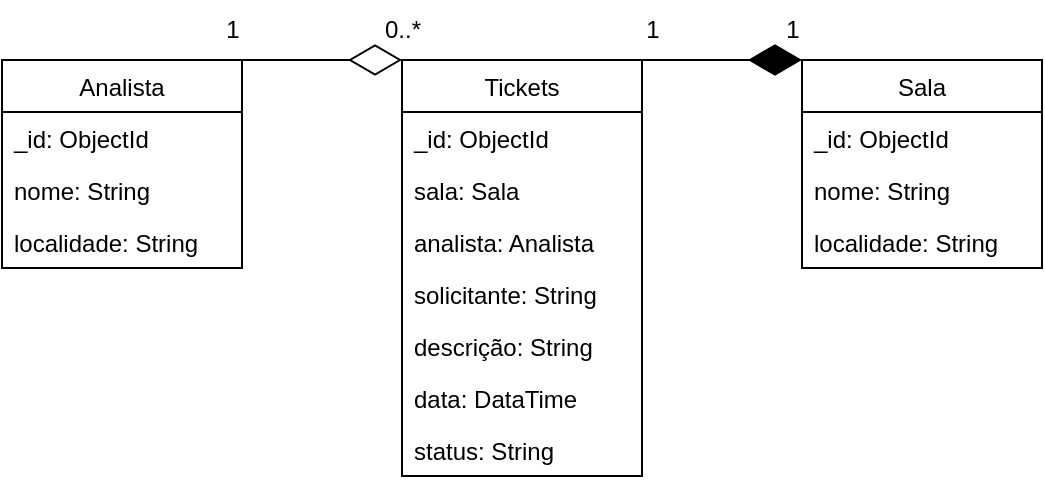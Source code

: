 <mxfile>
    <diagram id="z1HYnriZMkcdqQTkhyPY" name="Page-1">
        <mxGraphModel dx="1123" dy="437" grid="1" gridSize="10" guides="1" tooltips="1" connect="1" arrows="1" fold="1" page="1" pageScale="1" pageWidth="850" pageHeight="1100" math="0" shadow="0">
            <root>
                <mxCell id="0"/>
                <mxCell id="1" parent="0"/>
                <mxCell id="2" value="Analista" style="swimlane;fontStyle=0;childLayout=stackLayout;horizontal=1;startSize=26;fillColor=none;horizontalStack=0;resizeParent=1;resizeParentMax=0;resizeLast=0;collapsible=1;marginBottom=0;" vertex="1" parent="1">
                    <mxGeometry x="80" y="90" width="120" height="104" as="geometry"/>
                </mxCell>
                <mxCell id="4" value="_id: ObjectId" style="text;strokeColor=none;fillColor=none;align=left;verticalAlign=top;spacingLeft=4;spacingRight=4;overflow=hidden;rotatable=0;points=[[0,0.5],[1,0.5]];portConstraint=eastwest;" vertex="1" parent="2">
                    <mxGeometry y="26" width="120" height="26" as="geometry"/>
                </mxCell>
                <mxCell id="5" value="nome: String" style="text;strokeColor=none;fillColor=none;align=left;verticalAlign=top;spacingLeft=4;spacingRight=4;overflow=hidden;rotatable=0;points=[[0,0.5],[1,0.5]];portConstraint=eastwest;" vertex="1" parent="2">
                    <mxGeometry y="52" width="120" height="26" as="geometry"/>
                </mxCell>
                <mxCell id="6" value="localidade: String" style="text;strokeColor=none;fillColor=none;align=left;verticalAlign=top;spacingLeft=4;spacingRight=4;overflow=hidden;rotatable=0;points=[[0,0.5],[1,0.5]];portConstraint=eastwest;" vertex="1" parent="2">
                    <mxGeometry y="78" width="120" height="26" as="geometry"/>
                </mxCell>
                <mxCell id="9" value="Sala" style="swimlane;fontStyle=0;childLayout=stackLayout;horizontal=1;startSize=26;fillColor=none;horizontalStack=0;resizeParent=1;resizeParentMax=0;resizeLast=0;collapsible=1;marginBottom=0;" vertex="1" parent="1">
                    <mxGeometry x="480" y="90" width="120" height="104" as="geometry"/>
                </mxCell>
                <mxCell id="10" value="_id: ObjectId" style="text;strokeColor=none;fillColor=none;align=left;verticalAlign=top;spacingLeft=4;spacingRight=4;overflow=hidden;rotatable=0;points=[[0,0.5],[1,0.5]];portConstraint=eastwest;" vertex="1" parent="9">
                    <mxGeometry y="26" width="120" height="26" as="geometry"/>
                </mxCell>
                <mxCell id="11" value="nome: String" style="text;strokeColor=none;fillColor=none;align=left;verticalAlign=top;spacingLeft=4;spacingRight=4;overflow=hidden;rotatable=0;points=[[0,0.5],[1,0.5]];portConstraint=eastwest;" vertex="1" parent="9">
                    <mxGeometry y="52" width="120" height="26" as="geometry"/>
                </mxCell>
                <mxCell id="12" value="localidade: String" style="text;strokeColor=none;fillColor=none;align=left;verticalAlign=top;spacingLeft=4;spacingRight=4;overflow=hidden;rotatable=0;points=[[0,0.5],[1,0.5]];portConstraint=eastwest;" vertex="1" parent="9">
                    <mxGeometry y="78" width="120" height="26" as="geometry"/>
                </mxCell>
                <mxCell id="13" value="Tickets" style="swimlane;fontStyle=0;childLayout=stackLayout;horizontal=1;startSize=26;fillColor=none;horizontalStack=0;resizeParent=1;resizeParentMax=0;resizeLast=0;collapsible=1;marginBottom=0;" vertex="1" parent="1">
                    <mxGeometry x="280" y="90" width="120" height="208" as="geometry"/>
                </mxCell>
                <mxCell id="14" value="_id: ObjectId" style="text;strokeColor=none;fillColor=none;align=left;verticalAlign=top;spacingLeft=4;spacingRight=4;overflow=hidden;rotatable=0;points=[[0,0.5],[1,0.5]];portConstraint=eastwest;" vertex="1" parent="13">
                    <mxGeometry y="26" width="120" height="26" as="geometry"/>
                </mxCell>
                <mxCell id="15" value="sala: Sala" style="text;strokeColor=none;fillColor=none;align=left;verticalAlign=top;spacingLeft=4;spacingRight=4;overflow=hidden;rotatable=0;points=[[0,0.5],[1,0.5]];portConstraint=eastwest;" vertex="1" parent="13">
                    <mxGeometry y="52" width="120" height="26" as="geometry"/>
                </mxCell>
                <mxCell id="29" value="analista: Analista" style="text;strokeColor=none;fillColor=none;align=left;verticalAlign=top;spacingLeft=4;spacingRight=4;overflow=hidden;rotatable=0;points=[[0,0.5],[1,0.5]];portConstraint=eastwest;" vertex="1" parent="13">
                    <mxGeometry y="78" width="120" height="26" as="geometry"/>
                </mxCell>
                <mxCell id="16" value="solicitante: String" style="text;strokeColor=none;fillColor=none;align=left;verticalAlign=top;spacingLeft=4;spacingRight=4;overflow=hidden;rotatable=0;points=[[0,0.5],[1,0.5]];portConstraint=eastwest;" vertex="1" parent="13">
                    <mxGeometry y="104" width="120" height="26" as="geometry"/>
                </mxCell>
                <mxCell id="18" value="descrição: String" style="text;strokeColor=none;fillColor=none;align=left;verticalAlign=top;spacingLeft=4;spacingRight=4;overflow=hidden;rotatable=0;points=[[0,0.5],[1,0.5]];portConstraint=eastwest;" vertex="1" parent="13">
                    <mxGeometry y="130" width="120" height="26" as="geometry"/>
                </mxCell>
                <mxCell id="19" value="data: DataTime" style="text;strokeColor=none;fillColor=none;align=left;verticalAlign=top;spacingLeft=4;spacingRight=4;overflow=hidden;rotatable=0;points=[[0,0.5],[1,0.5]];portConstraint=eastwest;" vertex="1" parent="13">
                    <mxGeometry y="156" width="120" height="26" as="geometry"/>
                </mxCell>
                <mxCell id="20" value="status: String" style="text;strokeColor=none;fillColor=none;align=left;verticalAlign=top;spacingLeft=4;spacingRight=4;overflow=hidden;rotatable=0;points=[[0,0.5],[1,0.5]];portConstraint=eastwest;" vertex="1" parent="13">
                    <mxGeometry y="182" width="120" height="26" as="geometry"/>
                </mxCell>
                <mxCell id="21" value="" style="endArrow=diamondThin;endFill=0;endSize=24;html=1;" edge="1" parent="1">
                    <mxGeometry width="160" relative="1" as="geometry">
                        <mxPoint x="200" y="90" as="sourcePoint"/>
                        <mxPoint x="280" y="90" as="targetPoint"/>
                        <Array as="points"/>
                    </mxGeometry>
                </mxCell>
                <mxCell id="23" value="" style="endArrow=diamondThin;endFill=1;endSize=24;html=1;exitX=1;exitY=0;exitDx=0;exitDy=0;" edge="1" parent="1">
                    <mxGeometry width="160" relative="1" as="geometry">
                        <mxPoint x="400" y="90" as="sourcePoint"/>
                        <mxPoint x="480" y="90" as="targetPoint"/>
                    </mxGeometry>
                </mxCell>
                <mxCell id="24" value="1&lt;br&gt;" style="text;html=1;align=center;verticalAlign=middle;resizable=0;points=[];autosize=1;strokeColor=none;fillColor=none;" vertex="1" parent="1">
                    <mxGeometry x="390" y="60" width="30" height="30" as="geometry"/>
                </mxCell>
                <mxCell id="26" value="1&lt;br&gt;" style="text;html=1;align=center;verticalAlign=middle;resizable=0;points=[];autosize=1;strokeColor=none;fillColor=none;" vertex="1" parent="1">
                    <mxGeometry x="180" y="60" width="30" height="30" as="geometry"/>
                </mxCell>
                <mxCell id="27" value="0..*" style="text;html=1;align=center;verticalAlign=middle;resizable=0;points=[];autosize=1;strokeColor=none;fillColor=none;" vertex="1" parent="1">
                    <mxGeometry x="260" y="60" width="40" height="30" as="geometry"/>
                </mxCell>
                <mxCell id="28" value="1&lt;br&gt;" style="text;html=1;align=center;verticalAlign=middle;resizable=0;points=[];autosize=1;strokeColor=none;fillColor=none;" vertex="1" parent="1">
                    <mxGeometry x="460" y="60" width="30" height="30" as="geometry"/>
                </mxCell>
            </root>
        </mxGraphModel>
    </diagram>
</mxfile>